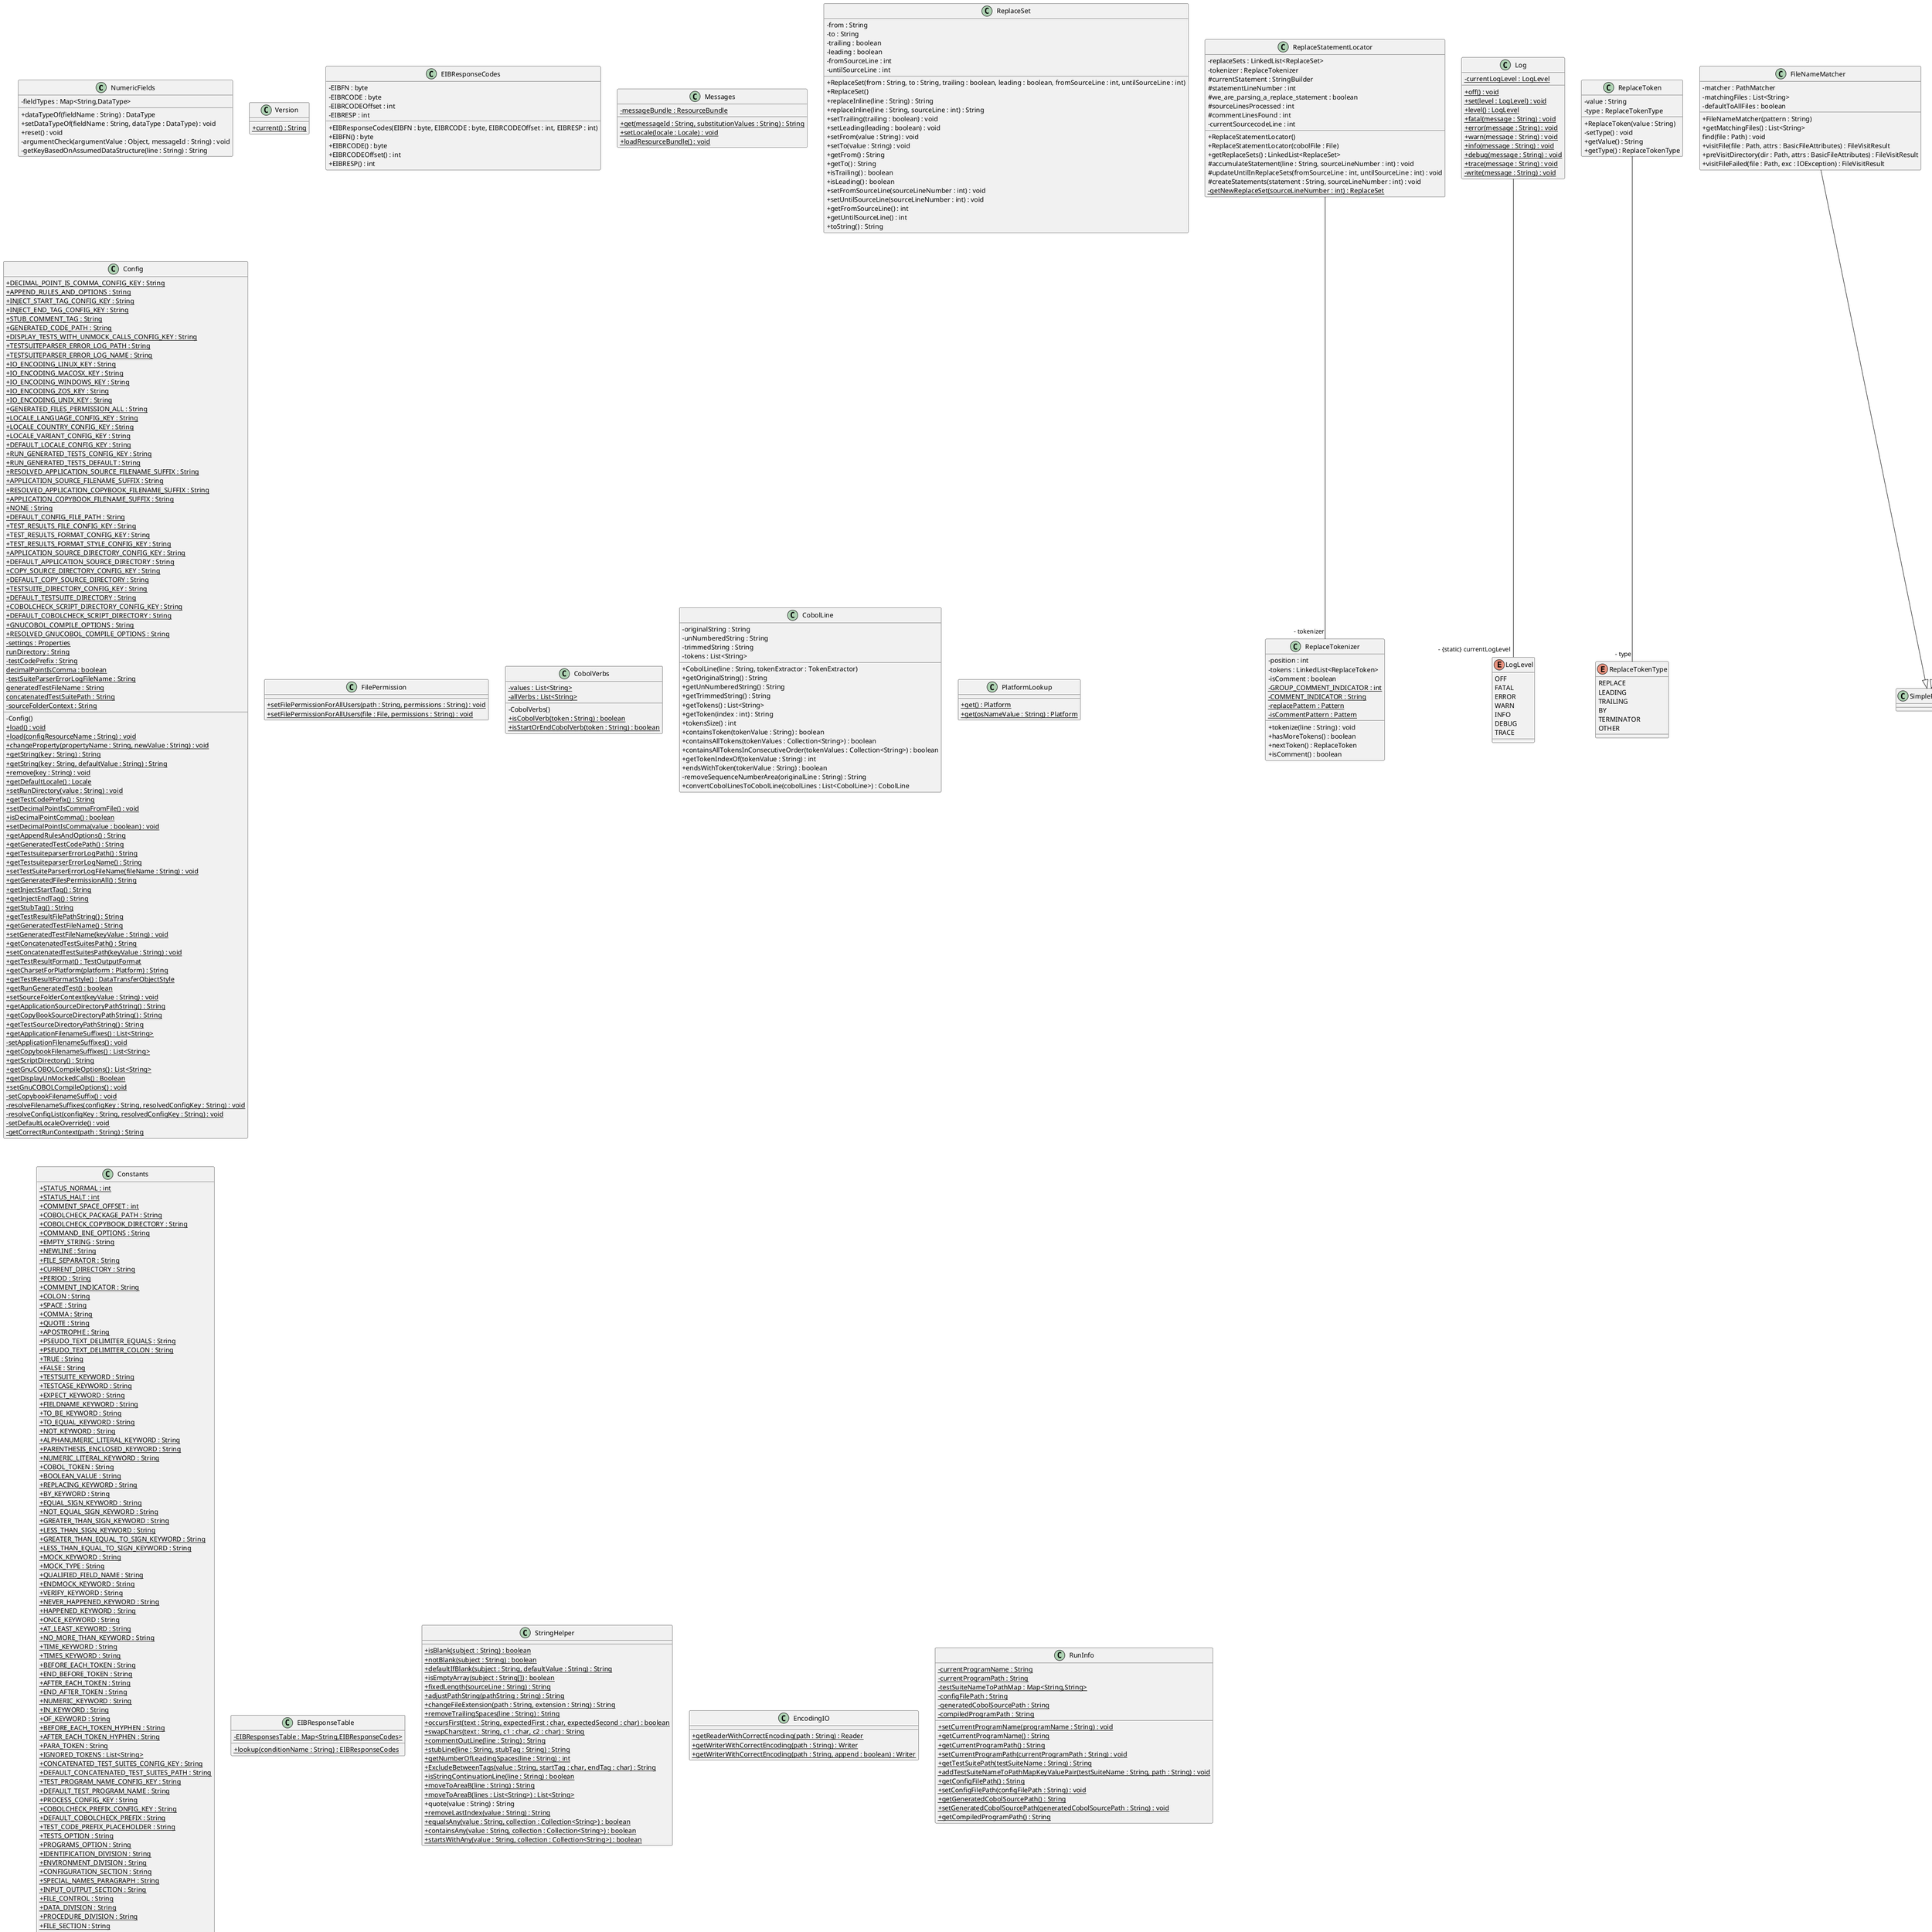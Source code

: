 @startuml
skinparam classAttributeIconSize 0
class NumericFields{
- fieldTypes : Map<String,DataType>
+ dataTypeOf(fieldName : String) : DataType
+ setDataTypeOf(fieldName : String, dataType : DataType) : void
+ reset() : void
- argumentCheck(argumentValue : Object, messageId : String) : void
- getKeyBasedOnAssumedDataStructure(line : String) : String
}
class Version{
+ {static} current() : String
}
class EIBResponseCodes{
- EIBFN : byte
- EIBRCODE : byte
- EIBRCODEOffset : int
- EIBRESP : int
+ EIBResponseCodes(EIBFN : byte, EIBRCODE : byte, EIBRCODEOffset : int, EIBRESP : int)
+ EIBFN() : byte
+ EIBRCODE() : byte
+ EIBRCODEOffset() : int
+ EIBRESP() : int
}
class Messages{
- {static} messageBundle : ResourceBundle
+ {static} get(messageId : String, substitutionValues : String) : String
+ {static} setLocale(locale : Locale) : void
+ {static} loadResourceBundle() : void
}
class ReplaceSet{
- from : String
- to : String
- trailing : boolean
- leading : boolean
- fromSourceLine : int
- untilSourceLine : int
+ ReplaceSet(from : String, to : String, trailing : boolean, leading : boolean, fromSourceLine : int, untilSourceLine : int)
+ ReplaceSet()
+ replaceInline(line : String) : String
+ replaceInline(line : String, sourceLine : int) : String
+ setTrailing(trailing : boolean) : void
+ setLeading(leading : boolean) : void
+ setFrom(value : String) : void
+ setTo(value : String) : void
+ getFrom() : String
+ getTo() : String
+ isTrailing() : boolean
+ isLeading() : boolean
+ setFromSourceLine(sourceLineNumber : int) : void
+ setUntilSourceLine(sourceLineNumber : int) : void
+ getFromSourceLine() : int
+ getUntilSourceLine() : int
+ toString() : String
}
class ReplaceStatementLocator{
- replaceSets : LinkedList<ReplaceSet>
- tokenizer : ReplaceTokenizer
# currentStatement : StringBuilder
# statementLineNumber : int
# we_are_parsing_a_replace_statement : boolean
# sourceLinesProcessed : int
# commentLinesFound : int
- currentSourcecodeLine : int
+ ReplaceStatementLocator()
+ ReplaceStatementLocator(cobolFile : File)
+ getReplaceSets() : LinkedList<ReplaceSet>
# accumulateStatement(line : String, sourceLineNumber : int) : void
# updateUntilInReplaceSets(fromSourceLine : int, untilSourceLine : int) : void
# createStatements(statement : String, sourceLineNumber : int) : void
- {static} getNewReplaceSet(sourceLineNumber : int) : ReplaceSet
}
class Config{
+ {static} DECIMAL_POINT_IS_COMMA_CONFIG_KEY : String
+ {static} APPEND_RULES_AND_OPTIONS : String
+ {static} INJECT_START_TAG_CONFIG_KEY : String
+ {static} INJECT_END_TAG_CONFIG_KEY : String
+ {static} STUB_COMMENT_TAG : String
+ {static} GENERATED_CODE_PATH : String
+ {static} DISPLAY_TESTS_WITH_UNMOCK_CALLS_CONFIG_KEY : String
+ {static} TESTSUITEPARSER_ERROR_LOG_PATH : String
+ {static} TESTSUITEPARSER_ERROR_LOG_NAME : String
+ {static} IO_ENCODING_LINUX_KEY : String
+ {static} IO_ENCODING_MACOSX_KEY : String
+ {static} IO_ENCODING_WINDOWS_KEY : String
+ {static} IO_ENCODING_ZOS_KEY : String
+ {static} IO_ENCODING_UNIX_KEY : String
+ {static} GENERATED_FILES_PERMISSION_ALL : String
+ {static} LOCALE_LANGUAGE_CONFIG_KEY : String
+ {static} LOCALE_COUNTRY_CONFIG_KEY : String
+ {static} LOCALE_VARIANT_CONFIG_KEY : String
+ {static} DEFAULT_LOCALE_CONFIG_KEY : String
+ {static} RUN_GENERATED_TESTS_CONFIG_KEY : String
+ {static} RUN_GENERATED_TESTS_DEFAULT : String
+ {static} RESOLVED_APPLICATION_SOURCE_FILENAME_SUFFIX : String
+ {static} APPLICATION_SOURCE_FILENAME_SUFFIX : String
+ {static} RESOLVED_APPLICATION_COPYBOOK_FILENAME_SUFFIX : String
+ {static} APPLICATION_COPYBOOK_FILENAME_SUFFIX : String
+ {static} NONE : String
+ {static} DEFAULT_CONFIG_FILE_PATH : String
+ {static} TEST_RESULTS_FILE_CONFIG_KEY : String
+ {static} TEST_RESULTS_FORMAT_CONFIG_KEY : String
+ {static} TEST_RESULTS_FORMAT_STYLE_CONFIG_KEY : String
+ {static} APPLICATION_SOURCE_DIRECTORY_CONFIG_KEY : String
+ {static} DEFAULT_APPLICATION_SOURCE_DIRECTORY : String
+ {static} COPY_SOURCE_DIRECTORY_CONFIG_KEY : String
+ {static} DEFAULT_COPY_SOURCE_DIRECTORY : String
+ {static} TESTSUITE_DIRECTORY_CONFIG_KEY : String
+ {static} DEFAULT_TESTSUITE_DIRECTORY : String
+ {static} COBOLCHECK_SCRIPT_DIRECTORY_CONFIG_KEY : String
+ {static} DEFAULT_COBOLCHECK_SCRIPT_DIRECTORY : String
+ {static} GNUCOBOL_COMPILE_OPTIONS : String
+ {static} RESOLVED_GNUCOBOL_COMPILE_OPTIONS : String
- {static} settings : Properties
{static} runDirectory : String
- {static} testCodePrefix : String
{static} decimalPointIsComma : boolean
- {static} testSuiteParserErrorLogFileName : String
{static} generatedTestFileName : String
{static} concatenatedTestSuitePath : String
- {static} sourceFolderContext : String
- Config()
+ {static} load() : void
+ {static} load(configResourceName : String) : void
+ {static} changeProperty(propertyName : String, newValue : String) : void
+ {static} getString(key : String) : String
+ {static} getString(key : String, defaultValue : String) : String
+ {static} remove(key : String) : void
+ {static} getDefaultLocale() : Locale
+ {static} setRunDirectory(value : String) : void
+ {static} getTestCodePrefix() : String
+ {static} setDecimalPointIsCommaFromFile() : void
+ {static} isDecimalPointComma() : boolean
+ {static} setDecimalPointIsComma(value : boolean) : void
+ {static} getAppendRulesAndOptions() : String
+ {static} getGeneratedTestCodePath() : String
+ {static} getTestsuiteparserErrorLogPath() : String
+ {static} getTestsuiteparserErrorLogName() : String
+ {static} setTestSuiteParserErrorLogFileName(fileName : String) : void
+ {static} getGeneratedFilesPermissionAll() : String
+ {static} getInjectStartTag() : String
+ {static} getInjectEndTag() : String
+ {static} getStubTag() : String
+ {static} getTestResultFilePathString() : String
+ {static} getGeneratedTestFileName() : String
+ {static} setGeneratedTestFileName(keyValue : String) : void
+ {static} getConcatenatedTestSuitesPath() : String
+ {static} setConcatenatedTestSuitesPath(keyValue : String) : void
+ {static} getTestResultFormat() : TestOutputFormat
+ {static} getCharsetForPlatform(platform : Platform) : String
+ {static} getTestResultFormatStyle() : DataTransferObjectStyle
+ {static} getRunGeneratedTest() : boolean
+ {static} setSourceFolderContext(keyValue : String) : void
+ {static} getApplicationSourceDirectoryPathString() : String
+ {static} getCopyBookSourceDirectoryPathString() : String
+ {static} getTestSourceDirectoryPathString() : String
+ {static} getApplicationFilenameSuffixes() : List<String>
- {static} setApplicationFilenameSuffixes() : void
+ {static} getCopybookFilenameSuffixes() : List<String>
+ {static} getScriptDirectory() : String
+ {static} getGnuCOBOLCompileOptions() : List<String>
+ {static} getDisplayUnMockedCalls() : Boolean
+ {static} setGnuCOBOLCompileOptions() : void
- {static} setCopybookFilenameSuffix() : void
- {static} resolveFilenameSuffixes(configKey : String, resolvedConfigKey : String) : void
- {static} resolveConfigList(configKey : String, resolvedConfigKey : String) : void
- {static} setDefaultLocaleOverride() : void
- {static} getCorrectRunContext(path : String) : String
}
class FilePermission{
+ {static} setFilePermissionForAllUsers(path : String, permissions : String) : void
+ {static} setFilePermissionForAllUsers(file : File, permissions : String) : void
}
class Log{
- {static} currentLogLevel : LogLevel
+ {static} off() : void
+ {static} set(level : LogLevel) : void
+ {static} level() : LogLevel
+ {static} fatal(message : String) : void
+ {static} error(message : String) : void
+ {static} warn(message : String) : void
+ {static} info(message : String) : void
+ {static} debug(message : String) : void
+ {static} trace(message : String) : void
- {static} write(message : String) : void
}
class CobolVerbs{
- {static} values : List<String>
- {static} allVerbs : List<String>
- CobolVerbs()
+ {static} isCobolVerb(token : String) : boolean
+ {static} isStartOrEndCobolVerb(token : String) : boolean
}
class CobolLine{
- originalString : String
- unNumberedString : String
- trimmedString : String
- tokens : List<String>
+ CobolLine(line : String, tokenExtractor : TokenExtractor)
+ getOriginalString() : String
+ getUnNumberedString() : String
+ getTrimmedString() : String
+ getTokens() : List<String>
+ getToken(index : int) : String
+ tokensSize() : int
+ containsToken(tokenValue : String) : boolean
+ containsAllTokens(tokenValues : Collection<String>) : boolean
+ containsAllTokensInConsecutiveOrder(tokenValues : Collection<String>) : boolean
+ getTokenIndexOf(tokenValue : String) : int
+ endsWithToken(tokenValue : String) : boolean
- removeSequenceNumberArea(originalLine : String) : String
+ convertCobolLinesToCobolLine(cobolLines : List<CobolLine>) : CobolLine
}
class PlatformLookup{
+ {static} get() : Platform
+ {static} get(osNameValue : String) : Platform
}
class Constants{
+ {static} STATUS_NORMAL : int
+ {static} STATUS_HALT : int
+ {static} COMMENT_SPACE_OFFSET : int
+ {static} COBOLCHECK_PACKAGE_PATH : String
+ {static} COBOLCHECK_COPYBOOK_DIRECTORY : String
+ {static} COMMAND_lINE_OPTIONS : String
+ {static} EMPTY_STRING : String
+ {static} NEWLINE : String
+ {static} FILE_SEPARATOR : String
+ {static} CURRENT_DIRECTORY : String
+ {static} PERIOD : String
+ {static} COMMENT_INDICATOR : String
+ {static} COLON : String
+ {static} SPACE : String
+ {static} COMMA : String
+ {static} QUOTE : String
+ {static} APOSTROPHE : String
+ {static} PSEUDO_TEXT_DELIMITER_EQUALS : String
+ {static} PSEUDO_TEXT_DELIMITER_COLON : String
+ {static} TRUE : String
+ {static} FALSE : String
+ {static} TESTSUITE_KEYWORD : String
+ {static} TESTCASE_KEYWORD : String
+ {static} EXPECT_KEYWORD : String
+ {static} FIELDNAME_KEYWORD : String
+ {static} TO_BE_KEYWORD : String
+ {static} TO_EQUAL_KEYWORD : String
+ {static} NOT_KEYWORD : String
+ {static} ALPHANUMERIC_LITERAL_KEYWORD : String
+ {static} PARENTHESIS_ENCLOSED_KEYWORD : String
+ {static} NUMERIC_LITERAL_KEYWORD : String
+ {static} COBOL_TOKEN : String
+ {static} BOOLEAN_VALUE : String
+ {static} REPLACING_KEYWORD : String
+ {static} BY_KEYWORD : String
+ {static} EQUAL_SIGN_KEYWORD : String
+ {static} NOT_EQUAL_SIGN_KEYWORD : String
+ {static} GREATER_THAN_SIGN_KEYWORD : String
+ {static} LESS_THAN_SIGN_KEYWORD : String
+ {static} GREATER_THAN_EQUAL_TO_SIGN_KEYWORD : String
+ {static} LESS_THAN_EQUAL_TO_SIGN_KEYWORD : String
+ {static} MOCK_KEYWORD : String
+ {static} MOCK_TYPE : String
+ {static} QUALIFIED_FIELD_NAME : String
+ {static} ENDMOCK_KEYWORD : String
+ {static} VERIFY_KEYWORD : String
+ {static} NEVER_HAPPENED_KEYWORD : String
+ {static} HAPPENED_KEYWORD : String
+ {static} ONCE_KEYWORD : String
+ {static} AT_LEAST_KEYWORD : String
+ {static} NO_MORE_THAN_KEYWORD : String
+ {static} TIME_KEYWORD : String
+ {static} TIMES_KEYWORD : String
+ {static} BEFORE_EACH_TOKEN : String
+ {static} END_BEFORE_TOKEN : String
+ {static} AFTER_EACH_TOKEN : String
+ {static} END_AFTER_TOKEN : String
+ {static} NUMERIC_KEYWORD : String
+ {static} IN_KEYWORD : String
+ {static} OF_KEYWORD : String
+ {static} BEFORE_EACH_TOKEN_HYPHEN : String
+ {static} AFTER_EACH_TOKEN_HYPHEN : String
+ {static} PARA_TOKEN : String
+ {static} IGNORED_TOKENS : List<String>
+ {static} CONCATENATED_TEST_SUITES_CONFIG_KEY : String
+ {static} DEFAULT_CONCATENATED_TEST_SUITES_PATH : String
+ {static} TEST_PROGRAM_NAME_CONFIG_KEY : String
+ {static} DEFAULT_TEST_PROGRAM_NAME : String
+ {static} PROCESS_CONFIG_KEY : String
+ {static} COBOLCHECK_PREFIX_CONFIG_KEY : String
+ {static} DEFAULT_COBOLCHECK_PREFIX : String
+ {static} TEST_CODE_PREFIX_PLACEHOLDER : String
+ {static} TESTS_OPTION : String
+ {static} PROGRAMS_OPTION : String
+ {static} IDENTIFICATION_DIVISION : String
+ {static} ENVIRONMENT_DIVISION : String
+ {static} CONFIGURATION_SECTION : String
+ {static} SPECIAL_NAMES_PARAGRAPH : String
+ {static} INPUT_OUTPUT_SECTION : String
+ {static} FILE_CONTROL : String
+ {static} DATA_DIVISION : String
+ {static} PROCEDURE_DIVISION : String
+ {static} FILE_SECTION : String
+ {static} LOCAL_STORAGE_SECTION : String
+ {static} LINKAGE_SECTION : String
+ {static} WORKING_STORAGE_SECTION : String
+ {static} SELECT_TOKEN : String
+ {static} FILE_STATUS_TOKEN : String
+ {static} IS_TOKEN : String
+ {static} DECIMAL_POINT_KEYWORD : String
+ {static} COMMA_KEYWORD : String
+ {static} FD_TOKEN : String
+ {static} LEVEL_01_TOKEN : String
+ {static} COPY_TOKEN : String
+ {static} SECTION_TOKEN : String
+ {static} CALL_TOKEN : String
+ {static} USING_TOKEN : String
+ {static} BY_REFERENCE_TOKEN : String
+ {static} BY_CONTENT_TOKEN : String
+ {static} BY_VALUE_TOKEN : String
+ {static} DECLARATIVES_TOKEN : String
+ {static} EXIT_TOKEN : String
+ {static} END_SECTION_TOKEN : String
+ {static} END_PARAGRAPH_TOKEN : String
+ {static} END_CALL_TOKEN : String
+ {static} ZERO_TOKEN : String
+ {static} REPLACE_TOKEN : String
+ {static} CBL_TOKEN : String
+ {static} EXEC_SQL_TOKEN : String
+ {static} EXEC_CICS_TOKEN : String
+ {static} END_EXEC_TOKEN : String
+ {static} CONTINUE_TOKEN : String
+ {static} INCLUDE : String
+ {static} BINARY : String
+ {static} COMP_2_VALUE : String
+ {static} COMP_3_VALUE : String
+ {static} COMP_4_VALUE : String
+ {static} COMP_5_VALUE : String
+ {static} COMP_VALUE : String
+ {static} PIC_VALUE : String
+ {static} PICTURE_VALUE : String
+ {static} NUMERIC_PICTURE_CLAUSE_PATTERN : String
+ {static} PARAGRAPH_TOKEN : String
- Constants()
}
class ReplaceToken{
- value : String
- type : ReplaceTokenType
+ ReplaceToken(value : String)
- setType() : void
+ getValue() : String
+ getType() : ReplaceTokenType
}
class EIBResponseTable{
- {static} EIBResponsesTable : Map<String,EIBResponseCodes>
+ {static} lookup(conditionName : String) : EIBResponseCodes
}
class FileNameMatcher{
- matcher : PathMatcher
- matchingFiles : List<String>
- defaultToAllFiles : boolean
+ FileNameMatcher(pattern : String)
+ getMatchingFiles() : List<String>
find(file : Path) : void
+ visitFile(file : Path, attrs : BasicFileAttributes) : FileVisitResult
+ preVisitDirectory(dir : Path, attrs : BasicFileAttributes) : FileVisitResult
+ visitFileFailed(file : Path, exc : IOException) : FileVisitResult
}
FileNameMatcher --|> SimpleFileVisitor
class DirectoryNameMatcher{
- matcher : PathMatcher
- matchingDirectories : List<String>
+ DirectoryNameMatcher(pattern : String)
+ getMatchingDirectories() : List<String>
+ find(path : Path) : void
+ visitFile(file : Path, attrs : BasicFileAttributes) : FileVisitResult
+ preVisitDirectory(dir : Path, attrs : BasicFileAttributes) : FileVisitResult
+ visitFileFailed(file : Path, exc : IOException) : FileVisitResult
}
DirectoryNameMatcher --|> SimpleFileVisitor
class StringHelper{
+ {static} isBlank(subject : String) : boolean
+ {static} notBlank(subject : String) : boolean
+ {static} defaultIfBlank(subject : String, defaultValue : String) : String
+ {static} isEmptyArray(subject : String[]) : boolean
+ {static} fixedLength(sourceLine : String) : String
+ {static} adjustPathString(pathString : String) : String
+ {static} changeFileExtension(path : String, extension : String) : String
+ {static} removeTrailingSpaces(line : String) : String
+ {static} occursFirst(text : String, expectedFirst : char, expectedSecond : char) : boolean
+ {static} swapChars(text : String, c1 : char, c2 : char) : String
+ {static} commentOutLine(line : String) : String
+ {static} stubLine(line : String, stubTag : String) : String
+ {static} getNumberOfLeadingSpaces(line : String) : int
+ {static} ExcludeBetweenTags(value : String, startTag : char, endTag : char) : String
+ {static} isStringContinuationLine(line : String) : boolean
+ {static} moveToAreaB(line : String) : String
+ {static} moveToAreaB(lines : List<String>) : List<String>
+ quote(value : String) : String
+ {static} removeLastIndex(value : String) : String
+ {static} equalsAny(value : String, collection : Collection<String>) : boolean
+ {static} containsAny(value : String, collection : Collection<String>) : boolean
+ {static} startsWithAny(value : String, collection : Collection<String>) : boolean
}
class EncodingIO{
+ {static} getReaderWithCorrectEncoding(path : String) : Reader
+ {static} getWriterWithCorrectEncoding(path : String) : Writer
+ {static} getWriterWithCorrectEncoding(path : String, append : boolean) : Writer
}
class StringTuple{
- first : String
+ second : String
+ StringTuple(first : String, second : String)
+ getFirst() : String
+ getSecond() : String
+ isEmpty() : boolean
}
StringTuple ..|> Tuple
class RunInfo{
- {static} currentProgramName : String
- {static} currentProgramPath : String
- {static} testSuiteNameToPathMap : Map<String,String>
- {static} configFilePath : String
- {static} generatedCobolSourcePath : String
- {static} compiledProgramPath : String
+ {static} setCurrentProgramName(programName : String) : void
+ {static} getCurrentProgramName() : String
+ {static} getCurrentProgramPath() : String
+ {static} setCurrentProgramPath(currentProgramPath : String) : void
+ {static} getTestSuitePath(testSuiteName : String) : String
+ {static} addTestSuiteNameToPathMapKeyValuePair(testSuiteName : String, path : String) : void
+ {static} getConfigFilePath() : String
+ {static} setConfigFilePath(configFilePath : String) : void
+ {static} getGeneratedCobolSourcePath() : String
+ {static} setGeneratedCobolSourcePath(generatedCobolSourcePath : String) : void
+ {static} getCompiledProgramPath() : String
}
class ReplaceTokenizer{
- position : int
- tokens : LinkedList<ReplaceToken>
- isComment : boolean
- {static} GROUP_COMMENT_INDICATOR : int
- {static} COMMENT_INDICATOR : String
- {static} replacePattern : Pattern
- {static} isCommentPattern : Pattern
+ tokenize(line : String) : void
+ hasMoreTokens() : boolean
+ nextToken() : ReplaceToken
+ isComment() : boolean
}
class Replace{
- {static} COBOL_COMMENT_INDICATOR : String
- {static} sourceIsCommentPattern : Pattern
- {static} SOURCE_COMMENT_INDICATOR : int
- {static} replaceOn : boolean
- {static} replaceMap : LinkedList<ReplaceSet>
- {static} inspect_performed : boolean
- {static} inspect_performed_warned : boolean
+ {static} replace(source : String, lineNumber : int) : String
+ {static} replace(source : String) : String
+ {static} inspectProgram(cobolProgram : File) : void
- {static} sourceLineIsComment(source : String) : boolean
+ {static} isReplaceOn() : boolean
+ {static} getReplaceSetsSize() : int
- {static} reset() : void
+ {static} replaceInProgram(program : File) : String
+ {static} showReplaceSets() : void
}
class Interpreter{
- {static} SPACE : String
- {static} batchFileIOVerbs : List<String>
- {static} minimumMeaningfulSourceLineLength : int
- {static} commentIndicatorOffset : int
- {static} commentIndicators : List<Character>
- {static} sequenceNumberAreaEnd : int
- {static} indicatorAreaEnd : int
- {static} A_AreaEnd : int
- {static} B_AreaEnd : int
+ {static} getSequenceNumberAreaIndex() : int
+ {static} setFlagsForCurrentLine(line : CobolLine, nextLine : CobolLine, state : State) : String
+ {static} isEndOfStatement(currentLine : CobolLine, nextMeaningfulLine : CobolLine) : boolean
+ {static} lineEndsParagraphOrSection(currentLine : CobolLine, nextLine : CobolLine, lineFollowingNext : CobolLine, state : State) : boolean
+ {static} isTooShortToBeMeaningful(line : CobolLine) : boolean
+ {static} isComment(line : CobolLine) : boolean
+ {static} isComment(line : String) : boolean
+ {static} isMeaningful(line : CobolLine) : boolean
+ {static} isEmpty(line : CobolLine) : boolean
+ {static} shouldLineBeParsed(line : CobolLine, state : State) : boolean
+ {static} shouldLineBeStubbed(line : CobolLine, state : State) : boolean
+ {static} getStubEndToken(line : CobolLine, state : State) : String
+ {static} shouldLineBeReadAsStatement(line : CobolLine, state : State) : boolean
+ {static} lineContainsBinaryFieldDefinition(line : CobolLine) : boolean
+ {static} containsOnlyPeriod(line : CobolLine) : boolean
+ {static} checkForBatchFileIOStatement(line : CobolLine) : boolean
- {static} isBatchFileIOStatement(tokens : List<String>, ioVerb : String) : boolean
+ {static} getSectionOrParagraphName(line : CobolLine) : String
+ {static} isSectionHeader(line : CobolLine, state : State) : boolean
+ {static} isParagraphHeader(line : CobolLine, nextLine : CobolLine, state : State) : boolean
- {static} isParagraphHeaderFormat(line : CobolLine, nextLine : CobolLine) : boolean
+ {static} getUsingArgs(line : CobolLine) : List<String>
+ {static} getBeginningArea(line : CobolLine, ignoreSequenceArea : boolean) : Area
+ {static} isInNumericFormat(token : String) : boolean
+ {static} endsInPeriod(line : CobolLine) : boolean
+ {static} endsInPeriod(lines : List<CobolLine>) : boolean
+ {static} updateCurrentDataStructure(currentStatement : List<CobolLine>, currentHierarchy : TreeMap<Integer,String>) : TreeMap<Integer,String>
- {static} determineVariableName(statementWords : String[]) : String
- {static} isInteger(testString : String) : boolean
- {static} determineCobolLevelNumber(levelNumberString : String) : Integer
- {static} extractStatementWords(currentStatement : List<CobolLine>) : String[]
- {static} wholeWordSearch(line : String, word : String) : Boolean
}
class PathHelper{
- PathHelper()
+ {static} getTestSourceOutPath() : String
+ {static} appendMatchingFileSuffix(filePath : String, applicationSuffixes : List<String>) : String
+ {static} getMatchingDirectories(name : String, path : String) : List<String>
+ {static} endWithFileSeparator(path : String) : String
+ {static} findFilePath(path : String, fileName : String, possibleExtensions : List<String>) : String
}
ReplaceStatementLocator--"- tokenizer" ReplaceTokenizer
Log--"- {static} currentLogLevel" LogLevel
ReplaceToken--"- type" ReplaceTokenType
interface Tuple{
getFirst() : T1
getSecond() : T2
isEmpty() : boolean
}
interface TokenExtractor{
extractTokensFrom(sourceLine : String) : List<String>
}
enum DataType{
ALPHANUMERIC
BINARY
PACKED_DECIMAL
FLOATING_POINT
DISPLAY_NUMERIC
}
enum Platform{
LINUX
UNIX
WINDOWS
OSX
ZOS
}
enum ReplaceTokenType{
REPLACE
LEADING
TRAILING
BY
TERMINATOR
OTHER
}
enum LogLevel{
OFF
FATAL
ERROR
WARN
INFO
DEBUG
TRACE
}
@enduml